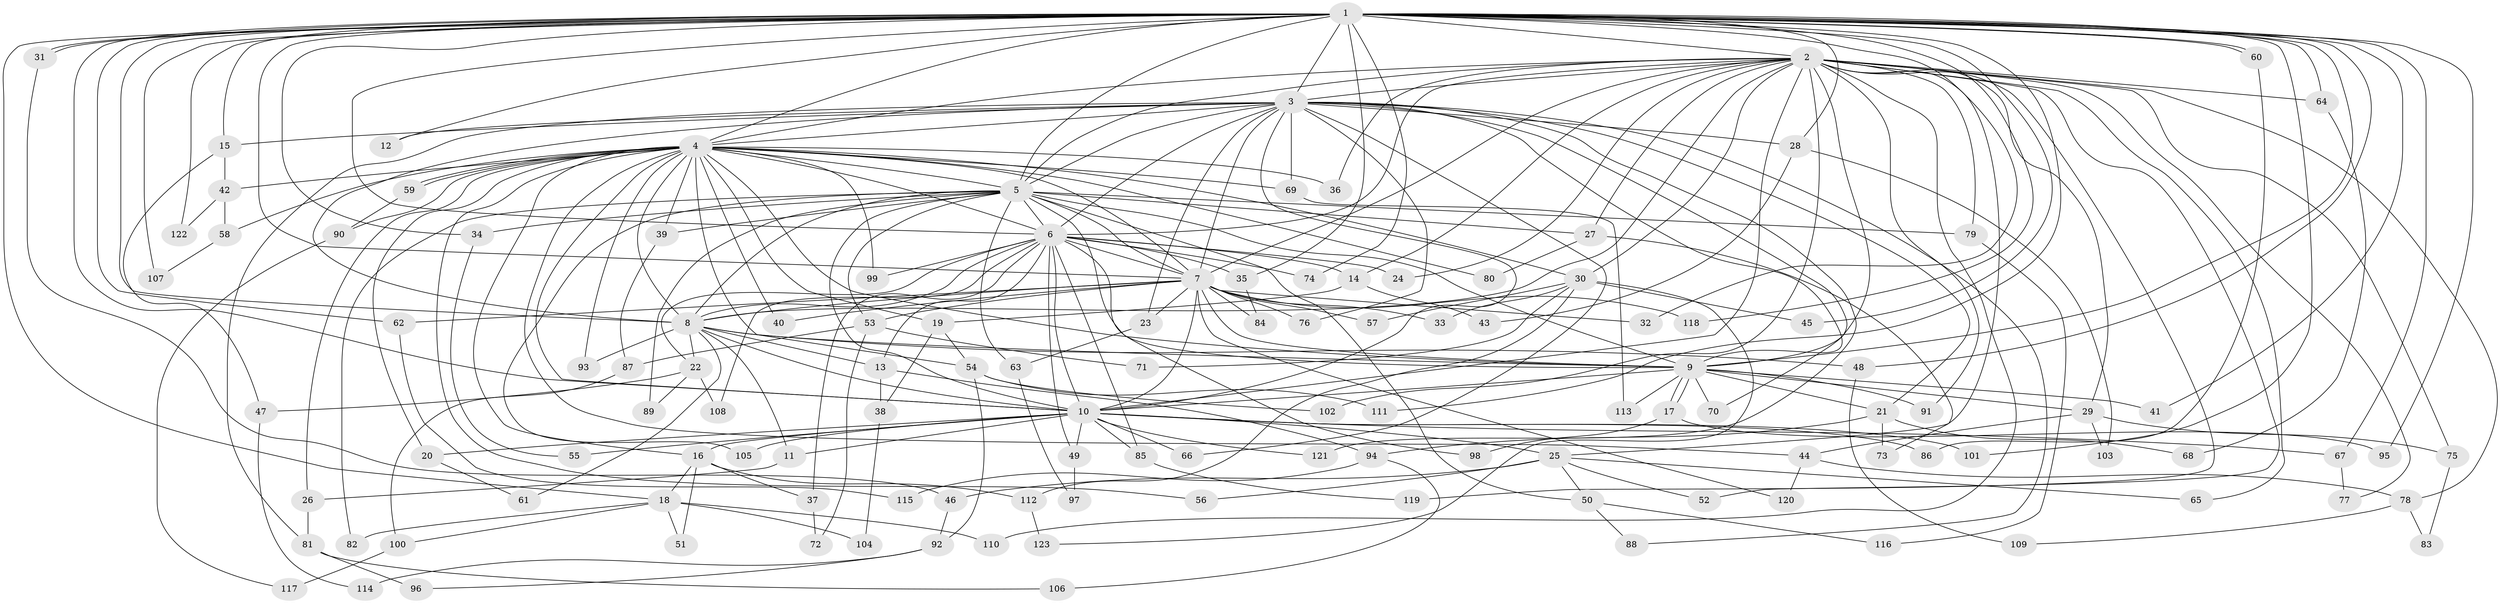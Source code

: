 // Generated by graph-tools (version 1.1) at 2025/11/02/27/25 16:11:02]
// undirected, 123 vertices, 271 edges
graph export_dot {
graph [start="1"]
  node [color=gray90,style=filled];
  1;
  2;
  3;
  4;
  5;
  6;
  7;
  8;
  9;
  10;
  11;
  12;
  13;
  14;
  15;
  16;
  17;
  18;
  19;
  20;
  21;
  22;
  23;
  24;
  25;
  26;
  27;
  28;
  29;
  30;
  31;
  32;
  33;
  34;
  35;
  36;
  37;
  38;
  39;
  40;
  41;
  42;
  43;
  44;
  45;
  46;
  47;
  48;
  49;
  50;
  51;
  52;
  53;
  54;
  55;
  56;
  57;
  58;
  59;
  60;
  61;
  62;
  63;
  64;
  65;
  66;
  67;
  68;
  69;
  70;
  71;
  72;
  73;
  74;
  75;
  76;
  77;
  78;
  79;
  80;
  81;
  82;
  83;
  84;
  85;
  86;
  87;
  88;
  89;
  90;
  91;
  92;
  93;
  94;
  95;
  96;
  97;
  98;
  99;
  100;
  101;
  102;
  103;
  104;
  105;
  106;
  107;
  108;
  109;
  110;
  111;
  112;
  113;
  114;
  115;
  116;
  117;
  118;
  119;
  120;
  121;
  122;
  123;
  1 -- 2;
  1 -- 3;
  1 -- 4;
  1 -- 5;
  1 -- 6;
  1 -- 7;
  1 -- 8;
  1 -- 9;
  1 -- 10;
  1 -- 12;
  1 -- 15;
  1 -- 18;
  1 -- 28;
  1 -- 31;
  1 -- 31;
  1 -- 32;
  1 -- 34;
  1 -- 35;
  1 -- 41;
  1 -- 45;
  1 -- 48;
  1 -- 60;
  1 -- 60;
  1 -- 62;
  1 -- 64;
  1 -- 67;
  1 -- 74;
  1 -- 95;
  1 -- 101;
  1 -- 107;
  1 -- 111;
  1 -- 118;
  1 -- 122;
  2 -- 3;
  2 -- 4;
  2 -- 5;
  2 -- 6;
  2 -- 7;
  2 -- 8;
  2 -- 9;
  2 -- 10;
  2 -- 14;
  2 -- 24;
  2 -- 25;
  2 -- 27;
  2 -- 29;
  2 -- 30;
  2 -- 36;
  2 -- 52;
  2 -- 64;
  2 -- 65;
  2 -- 75;
  2 -- 77;
  2 -- 78;
  2 -- 79;
  2 -- 91;
  2 -- 102;
  2 -- 110;
  2 -- 119;
  3 -- 4;
  3 -- 5;
  3 -- 6;
  3 -- 7;
  3 -- 8;
  3 -- 9;
  3 -- 10;
  3 -- 12;
  3 -- 15;
  3 -- 21;
  3 -- 23;
  3 -- 28;
  3 -- 66;
  3 -- 69;
  3 -- 70;
  3 -- 76;
  3 -- 81;
  3 -- 88;
  3 -- 121;
  4 -- 5;
  4 -- 6;
  4 -- 7;
  4 -- 8;
  4 -- 9;
  4 -- 10;
  4 -- 16;
  4 -- 19;
  4 -- 20;
  4 -- 26;
  4 -- 30;
  4 -- 36;
  4 -- 39;
  4 -- 40;
  4 -- 42;
  4 -- 44;
  4 -- 54;
  4 -- 56;
  4 -- 58;
  4 -- 59;
  4 -- 59;
  4 -- 69;
  4 -- 80;
  4 -- 90;
  4 -- 93;
  4 -- 99;
  5 -- 6;
  5 -- 7;
  5 -- 8;
  5 -- 9;
  5 -- 10;
  5 -- 27;
  5 -- 34;
  5 -- 39;
  5 -- 50;
  5 -- 53;
  5 -- 63;
  5 -- 79;
  5 -- 82;
  5 -- 89;
  5 -- 98;
  5 -- 105;
  6 -- 7;
  6 -- 8;
  6 -- 9;
  6 -- 10;
  6 -- 13;
  6 -- 14;
  6 -- 22;
  6 -- 24;
  6 -- 35;
  6 -- 37;
  6 -- 49;
  6 -- 74;
  6 -- 85;
  6 -- 99;
  6 -- 108;
  7 -- 8;
  7 -- 9;
  7 -- 10;
  7 -- 23;
  7 -- 32;
  7 -- 33;
  7 -- 40;
  7 -- 53;
  7 -- 57;
  7 -- 62;
  7 -- 76;
  7 -- 84;
  7 -- 118;
  7 -- 120;
  8 -- 9;
  8 -- 10;
  8 -- 11;
  8 -- 13;
  8 -- 22;
  8 -- 48;
  8 -- 61;
  8 -- 93;
  9 -- 10;
  9 -- 17;
  9 -- 17;
  9 -- 21;
  9 -- 29;
  9 -- 41;
  9 -- 70;
  9 -- 91;
  9 -- 113;
  10 -- 11;
  10 -- 16;
  10 -- 20;
  10 -- 25;
  10 -- 49;
  10 -- 55;
  10 -- 66;
  10 -- 67;
  10 -- 85;
  10 -- 86;
  10 -- 101;
  10 -- 105;
  10 -- 121;
  11 -- 26;
  13 -- 38;
  13 -- 94;
  14 -- 19;
  14 -- 43;
  15 -- 42;
  15 -- 47;
  16 -- 18;
  16 -- 37;
  16 -- 51;
  16 -- 112;
  17 -- 95;
  17 -- 98;
  18 -- 51;
  18 -- 82;
  18 -- 100;
  18 -- 104;
  18 -- 110;
  19 -- 38;
  19 -- 54;
  20 -- 61;
  21 -- 68;
  21 -- 73;
  21 -- 94;
  22 -- 47;
  22 -- 89;
  22 -- 108;
  23 -- 63;
  25 -- 46;
  25 -- 50;
  25 -- 52;
  25 -- 56;
  25 -- 65;
  26 -- 81;
  27 -- 73;
  27 -- 80;
  28 -- 43;
  28 -- 103;
  29 -- 44;
  29 -- 75;
  29 -- 103;
  30 -- 33;
  30 -- 45;
  30 -- 57;
  30 -- 71;
  30 -- 112;
  30 -- 123;
  31 -- 46;
  34 -- 55;
  35 -- 84;
  37 -- 72;
  38 -- 104;
  39 -- 87;
  42 -- 58;
  42 -- 122;
  44 -- 78;
  44 -- 120;
  46 -- 92;
  47 -- 114;
  48 -- 109;
  49 -- 97;
  50 -- 88;
  50 -- 116;
  53 -- 71;
  53 -- 72;
  53 -- 87;
  54 -- 92;
  54 -- 102;
  54 -- 111;
  58 -- 107;
  59 -- 90;
  60 -- 86;
  62 -- 115;
  63 -- 97;
  64 -- 68;
  67 -- 77;
  69 -- 113;
  75 -- 83;
  78 -- 83;
  78 -- 109;
  79 -- 116;
  81 -- 96;
  81 -- 106;
  85 -- 119;
  87 -- 100;
  90 -- 117;
  92 -- 96;
  92 -- 114;
  94 -- 106;
  94 -- 115;
  100 -- 117;
  112 -- 123;
}
